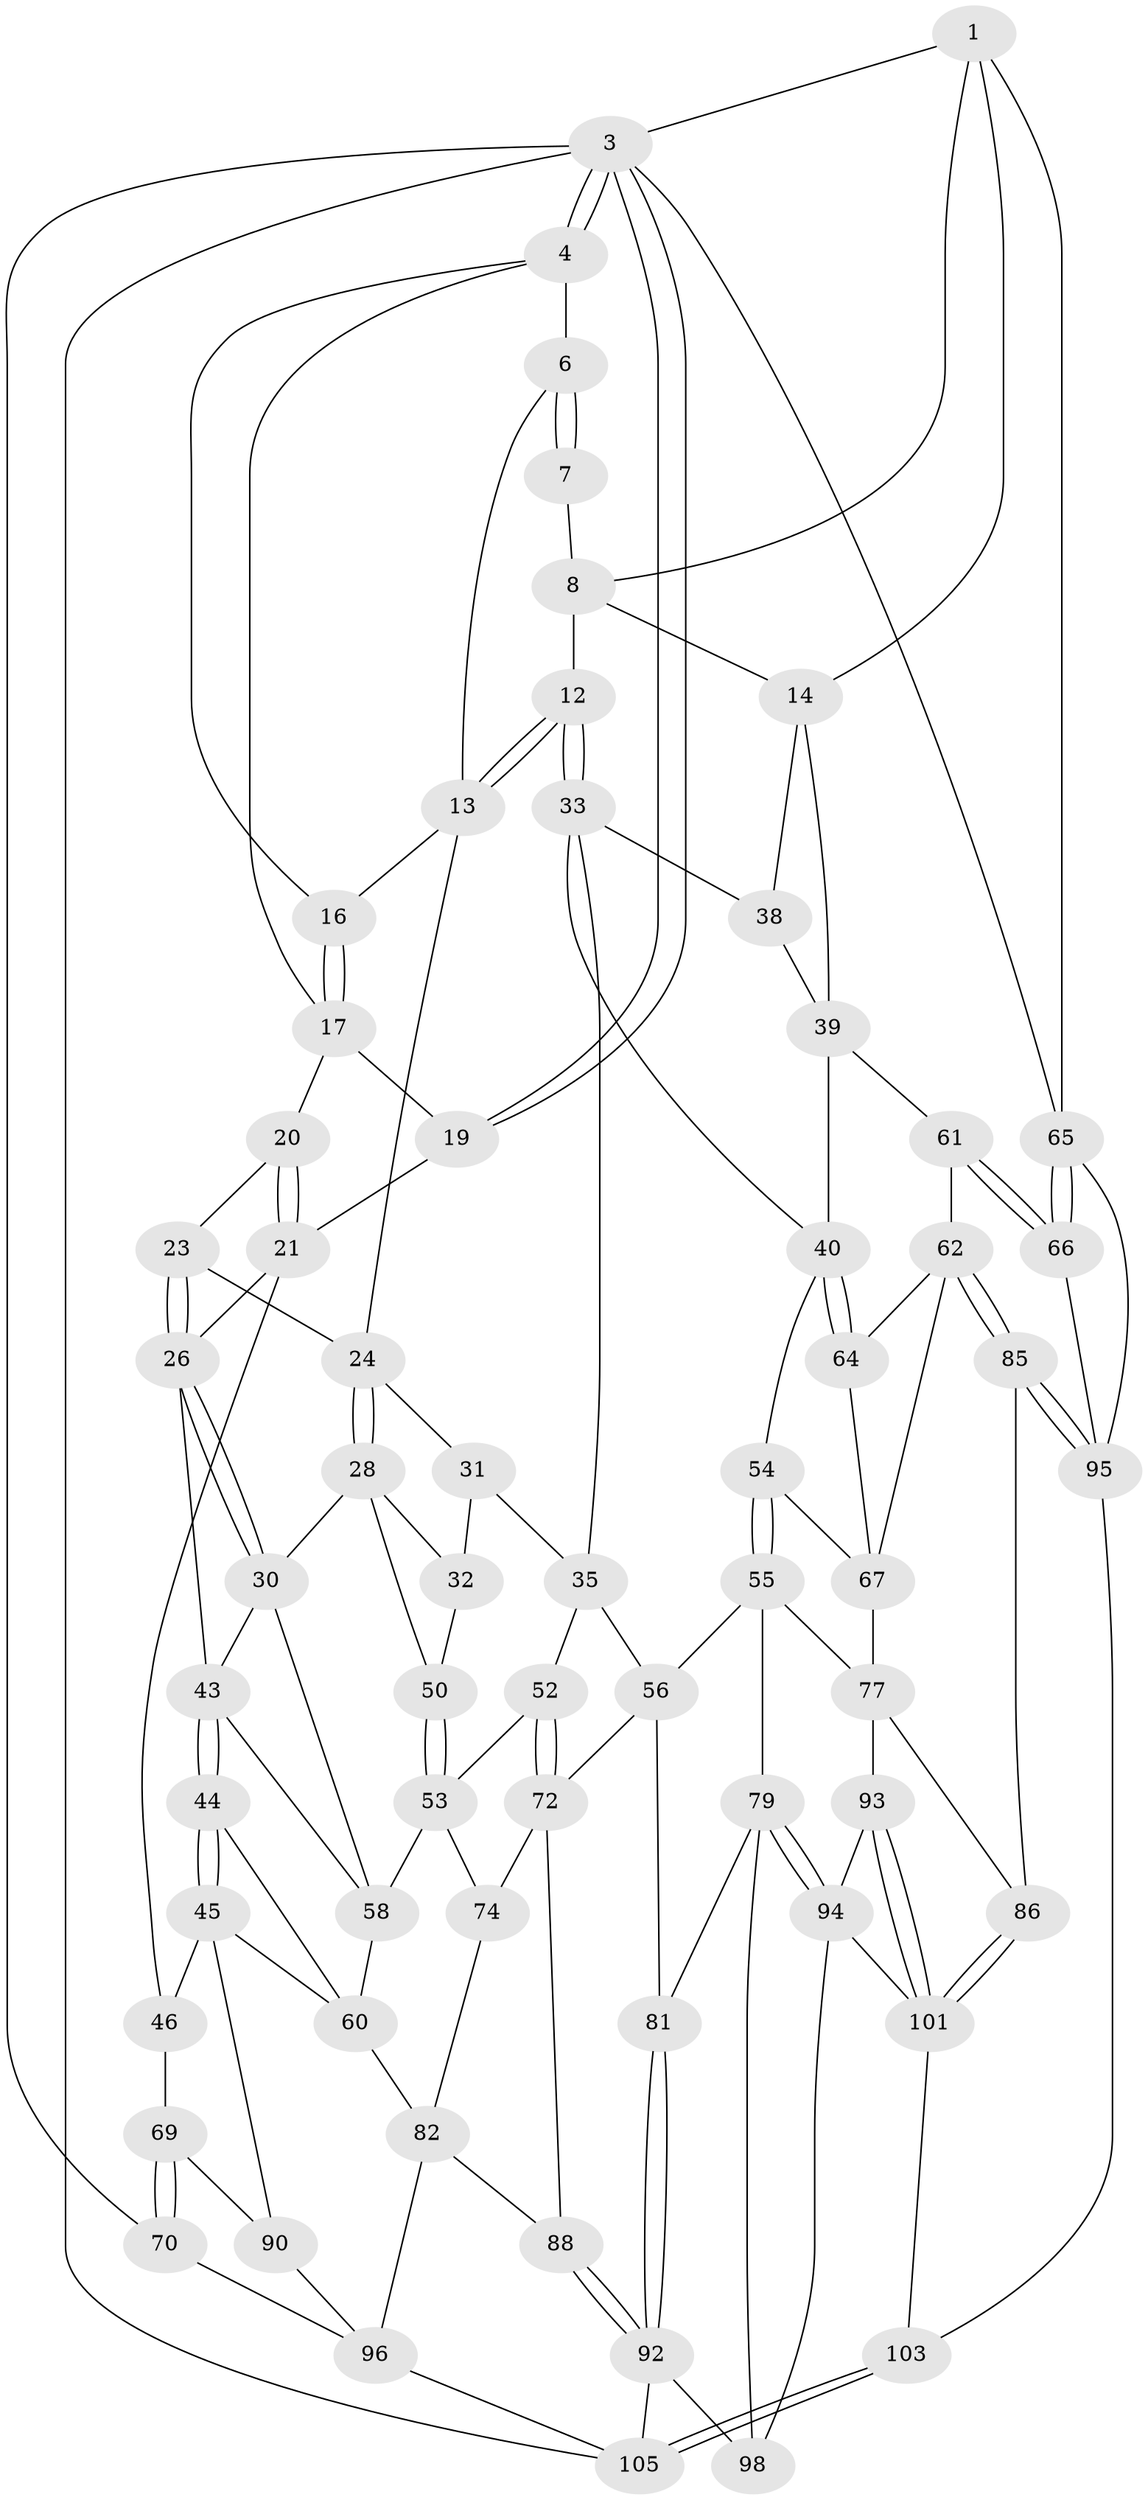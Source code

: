 // original degree distribution, {3: 0.018867924528301886, 6: 0.2169811320754717, 4: 0.2358490566037736, 5: 0.5283018867924528}
// Generated by graph-tools (version 1.1) at 2025/42/03/06/25 10:42:31]
// undirected, 65 vertices, 143 edges
graph export_dot {
graph [start="1"]
  node [color=gray90,style=filled];
  1 [pos="+1+0",super="+2"];
  3 [pos="+0+0",super="+71"];
  4 [pos="+0.3416981162345106+0",super="+5"];
  6 [pos="+0.5627038871511992+0",super="+10"];
  7 [pos="+0.8570739662531625+0",super="+9"];
  8 [pos="+0.8854961006179561+0.09556074086096705",super="+11"];
  12 [pos="+0.7531884518930071+0.2622309836506201"];
  13 [pos="+0.7414547213849154+0.2555100420988763",super="+15"];
  14 [pos="+1+0.17541087035323094",super="+37"];
  16 [pos="+0.5819687159364803+0.26696540046273487"];
  17 [pos="+0.299175731166336+0.15737321812933347",super="+18"];
  19 [pos="+0+0.30212021559724295"];
  20 [pos="+0.2993862047461325+0.2155876620803931"];
  21 [pos="+0.10825859729259327+0.35380364433033945",super="+22"];
  23 [pos="+0.33291160265082215+0.29564272117052337"];
  24 [pos="+0.44685272006230004+0.3312792857030791",super="+25"];
  26 [pos="+0.3117321838461402+0.37238847542673564",super="+27"];
  28 [pos="+0.44260224128371095+0.4421058266934432",super="+29"];
  30 [pos="+0.3318248503492316+0.4756327949298605",super="+47"];
  31 [pos="+0.5622470783003103+0.4229945003740691",super="+36"];
  32 [pos="+0.4544131037193773+0.4443970931071216",super="+49"];
  33 [pos="+0.7574244372264959+0.2740265479934659",super="+34"];
  35 [pos="+0.6120870796891531+0.4811278723467424",super="+51"];
  38 [pos="+0.8517364331357377+0.36068115309802773"];
  39 [pos="+0.86481391355574+0.3992079624235933",super="+42"];
  40 [pos="+0.8474665461544282+0.529860486095565",super="+41"];
  43 [pos="+0.19525708007379378+0.5189622284780011",super="+48"];
  44 [pos="+0.09907504843024949+0.5921943678095987"];
  45 [pos="+0+0.5708917247671705",super="+84"];
  46 [pos="+0+0.5586058283028763",super="+68"];
  50 [pos="+0.4784780672017281+0.5745830036935731"];
  52 [pos="+0.48710698895593935+0.6254115190953613"];
  53 [pos="+0.4850402431861987+0.6242354204910439",super="+57"];
  54 [pos="+0.7294406680961759+0.6218235445375064"];
  55 [pos="+0.6753256852898795+0.6523723418598254",super="+78"];
  56 [pos="+0.6216409140826857+0.6472245359018631",super="+75"];
  58 [pos="+0.3564305249577371+0.6510675237149205",super="+59"];
  60 [pos="+0.18466303673437176+0.6946853026176035",super="+83"];
  61 [pos="+1+0.572133113092978"];
  62 [pos="+1+0.5925436388615949",super="+63"];
  64 [pos="+0.9652488934414014+0.585798648685268"];
  65 [pos="+1+1"];
  66 [pos="+1+0.8603388757750207"];
  67 [pos="+0.7712683479016664+0.6621165261400116",super="+76"];
  69 [pos="+0+0.8079926413513527",super="+91"];
  70 [pos="+0+1"];
  72 [pos="+0.5051336918416581+0.7632873583628164",super="+73"];
  74 [pos="+0.3615213842377903+0.7198387810980575"];
  77 [pos="+0.8413281633515081+0.7735775259030168",super="+87"];
  79 [pos="+0.6639765758158329+0.8025177013910586",super="+80"];
  81 [pos="+0.5591393269163478+0.8147048905469761"];
  82 [pos="+0.2731895404618288+0.7791153121177447",super="+89"];
  85 [pos="+0.9157493315036255+0.8468695192768207"];
  86 [pos="+0.9111743784513237+0.846028154183038"];
  88 [pos="+0.3831112473350227+0.8741032488437919"];
  90 [pos="+0.14519257746925093+0.8485434236815306"];
  92 [pos="+0.47123618449868754+0.9168730491236916",super="+99"];
  93 [pos="+0.7607050017499654+0.8805879869367594"];
  94 [pos="+0.7520975160731139+0.8825990317028891",super="+100"];
  95 [pos="+0.9347671719055142+0.8551978831457993",super="+102"];
  96 [pos="+0.22367509792329934+0.9952639745873147",super="+97"];
  98 [pos="+0.6478990819589214+0.9578218807012462"];
  101 [pos="+0.8480052754549232+0.9725522184498478",super="+104"];
  103 [pos="+0.895402043178408+1"];
  105 [pos="+0.5601194753690037+1",super="+106"];
  1 -- 8;
  1 -- 65;
  1 -- 3;
  1 -- 14;
  3 -- 4;
  3 -- 4;
  3 -- 19;
  3 -- 19;
  3 -- 65;
  3 -- 70;
  3 -- 105;
  4 -- 17;
  4 -- 16;
  4 -- 6;
  6 -- 7 [weight=2];
  6 -- 7;
  6 -- 13;
  7 -- 8;
  8 -- 12;
  8 -- 14;
  12 -- 13;
  12 -- 13;
  12 -- 33;
  12 -- 33;
  13 -- 16;
  13 -- 24;
  14 -- 38;
  14 -- 39;
  16 -- 17;
  16 -- 17;
  17 -- 20;
  17 -- 19;
  19 -- 21;
  20 -- 21;
  20 -- 21;
  20 -- 23;
  21 -- 26;
  21 -- 46;
  23 -- 24;
  23 -- 26;
  23 -- 26;
  24 -- 28;
  24 -- 28;
  24 -- 31;
  26 -- 30;
  26 -- 30;
  26 -- 43;
  28 -- 32;
  28 -- 50;
  28 -- 30;
  30 -- 58;
  30 -- 43;
  31 -- 32 [weight=2];
  31 -- 35;
  32 -- 50;
  33 -- 38;
  33 -- 35;
  33 -- 40;
  35 -- 56;
  35 -- 52;
  38 -- 39;
  39 -- 40;
  39 -- 61;
  40 -- 64;
  40 -- 64;
  40 -- 54;
  43 -- 44;
  43 -- 44;
  43 -- 58;
  44 -- 45;
  44 -- 45;
  44 -- 60;
  45 -- 46;
  45 -- 90;
  45 -- 60;
  46 -- 69 [weight=2];
  50 -- 53;
  50 -- 53;
  52 -- 53;
  52 -- 72;
  52 -- 72;
  53 -- 58;
  53 -- 74;
  54 -- 55;
  54 -- 55;
  54 -- 67;
  55 -- 56;
  55 -- 77;
  55 -- 79;
  56 -- 72;
  56 -- 81;
  58 -- 60;
  60 -- 82;
  61 -- 62;
  61 -- 66;
  61 -- 66;
  62 -- 85;
  62 -- 85;
  62 -- 64;
  62 -- 67;
  64 -- 67;
  65 -- 66;
  65 -- 66;
  65 -- 95;
  66 -- 95;
  67 -- 77;
  69 -- 70;
  69 -- 70;
  69 -- 90;
  70 -- 96;
  72 -- 74;
  72 -- 88;
  74 -- 82;
  77 -- 93;
  77 -- 86;
  79 -- 94;
  79 -- 94;
  79 -- 81;
  79 -- 98;
  81 -- 92;
  81 -- 92;
  82 -- 88;
  82 -- 96;
  85 -- 86;
  85 -- 95;
  85 -- 95;
  86 -- 101;
  86 -- 101;
  88 -- 92;
  88 -- 92;
  90 -- 96;
  92 -- 105;
  92 -- 98;
  93 -- 94;
  93 -- 101;
  93 -- 101;
  94 -- 98;
  94 -- 101;
  95 -- 103;
  96 -- 105;
  101 -- 103;
  103 -- 105;
  103 -- 105;
}
